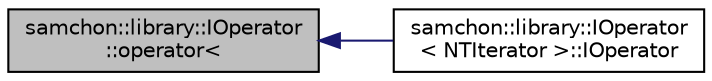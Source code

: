 digraph "samchon::library::IOperator::operator&lt;"
{
  edge [fontname="Helvetica",fontsize="10",labelfontname="Helvetica",labelfontsize="10"];
  node [fontname="Helvetica",fontsize="10",shape=record];
  rankdir="LR";
  Node1 [label="samchon::library::IOperator\l::operator\<",height=0.2,width=0.4,color="black", fillcolor="grey75", style="filled", fontcolor="black"];
  Node1 -> Node2 [dir="back",color="midnightblue",fontsize="10",style="solid",fontname="Helvetica"];
  Node2 [label="samchon::library::IOperator\l\< NTIterator \>::IOperator",height=0.2,width=0.4,color="black", fillcolor="white", style="filled",URL="$dd/d2e/classsamchon_1_1library_1_1IOperator.html#ae7eeb13de6793b2942b31699a80310b9",tooltip="Default Constructor. "];
}
